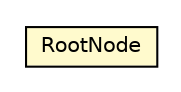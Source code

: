 #!/usr/local/bin/dot
#
# Class diagram 
# Generated by UMLGraph version R5_6-24-gf6e263 (http://www.umlgraph.org/)
#

digraph G {
	edge [fontname="Helvetica",fontsize=10,labelfontname="Helvetica",labelfontsize=10];
	node [fontname="Helvetica",fontsize=10,shape=plaintext];
	nodesep=0.25;
	ranksep=0.5;
	// org.universAAL.maven.treebuilder.RootNode
	c7066449 [label=<<table title="org.universAAL.maven.treebuilder.RootNode" border="0" cellborder="1" cellspacing="0" cellpadding="2" port="p" bgcolor="lemonChiffon" href="./RootNode.html">
		<tr><td><table border="0" cellspacing="0" cellpadding="1">
<tr><td align="center" balign="center"> RootNode </td></tr>
		</table></td></tr>
		</table>>, URL="./RootNode.html", fontname="Helvetica", fontcolor="black", fontsize=10.0];
}


